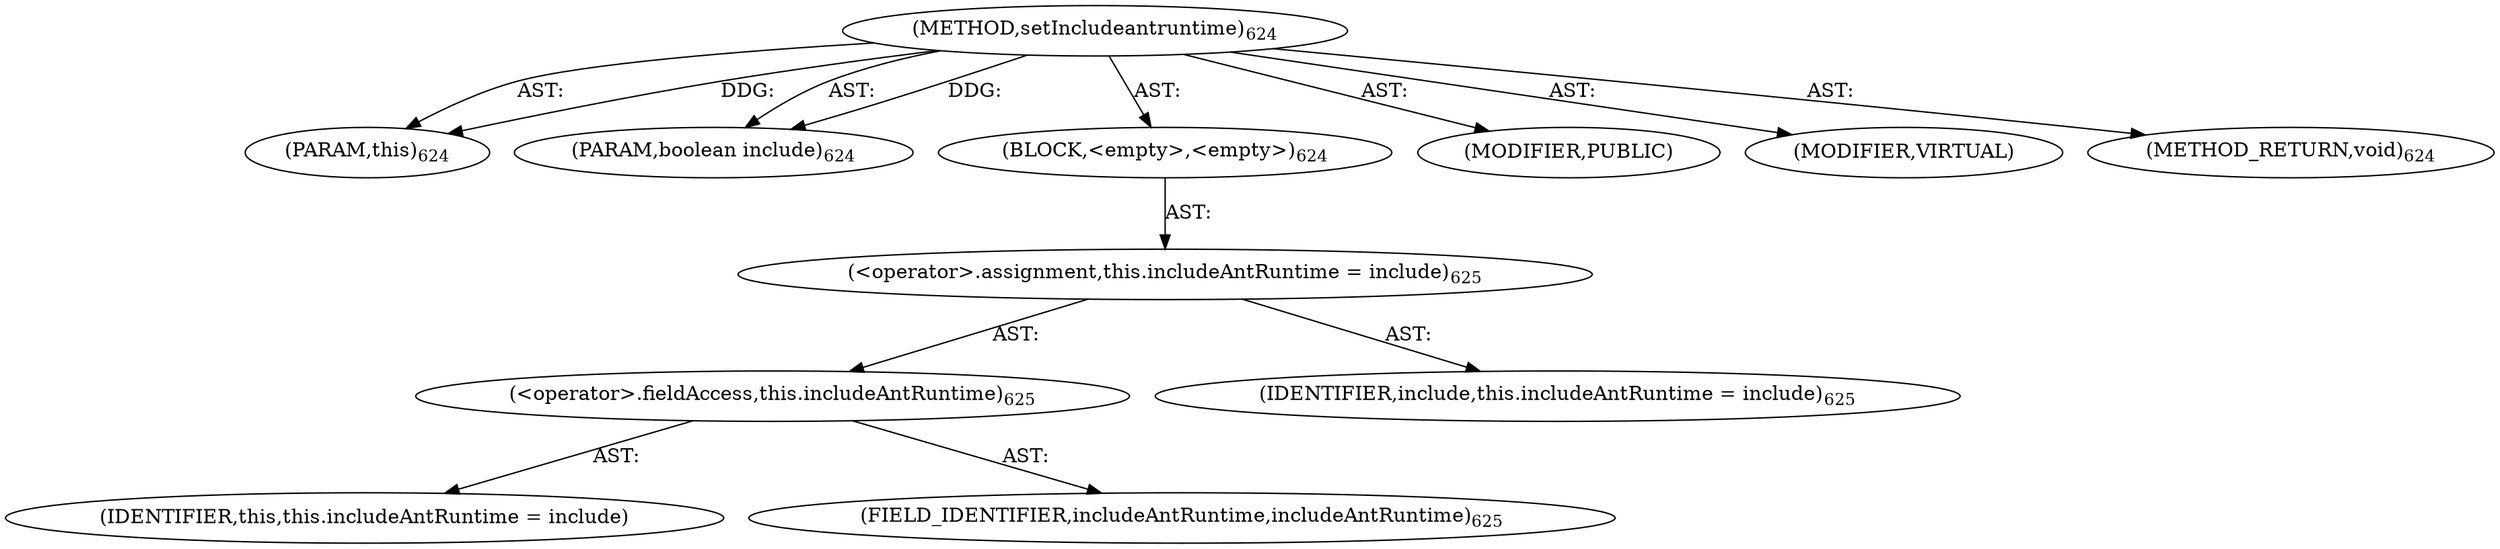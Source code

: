 digraph "setIncludeantruntime" {  
"111669149745" [label = <(METHOD,setIncludeantruntime)<SUB>624</SUB>> ]
"115964117077" [label = <(PARAM,this)<SUB>624</SUB>> ]
"115964117078" [label = <(PARAM,boolean include)<SUB>624</SUB>> ]
"25769803848" [label = <(BLOCK,&lt;empty&gt;,&lt;empty&gt;)<SUB>624</SUB>> ]
"30064771273" [label = <(&lt;operator&gt;.assignment,this.includeAntRuntime = include)<SUB>625</SUB>> ]
"30064771274" [label = <(&lt;operator&gt;.fieldAccess,this.includeAntRuntime)<SUB>625</SUB>> ]
"68719476907" [label = <(IDENTIFIER,this,this.includeAntRuntime = include)> ]
"55834574946" [label = <(FIELD_IDENTIFIER,includeAntRuntime,includeAntRuntime)<SUB>625</SUB>> ]
"68719476908" [label = <(IDENTIFIER,include,this.includeAntRuntime = include)<SUB>625</SUB>> ]
"133143986303" [label = <(MODIFIER,PUBLIC)> ]
"133143986304" [label = <(MODIFIER,VIRTUAL)> ]
"128849018929" [label = <(METHOD_RETURN,void)<SUB>624</SUB>> ]
  "111669149745" -> "115964117077"  [ label = "AST: "] 
  "111669149745" -> "115964117078"  [ label = "AST: "] 
  "111669149745" -> "25769803848"  [ label = "AST: "] 
  "111669149745" -> "133143986303"  [ label = "AST: "] 
  "111669149745" -> "133143986304"  [ label = "AST: "] 
  "111669149745" -> "128849018929"  [ label = "AST: "] 
  "25769803848" -> "30064771273"  [ label = "AST: "] 
  "30064771273" -> "30064771274"  [ label = "AST: "] 
  "30064771273" -> "68719476908"  [ label = "AST: "] 
  "30064771274" -> "68719476907"  [ label = "AST: "] 
  "30064771274" -> "55834574946"  [ label = "AST: "] 
  "111669149745" -> "115964117077"  [ label = "DDG: "] 
  "111669149745" -> "115964117078"  [ label = "DDG: "] 
}

